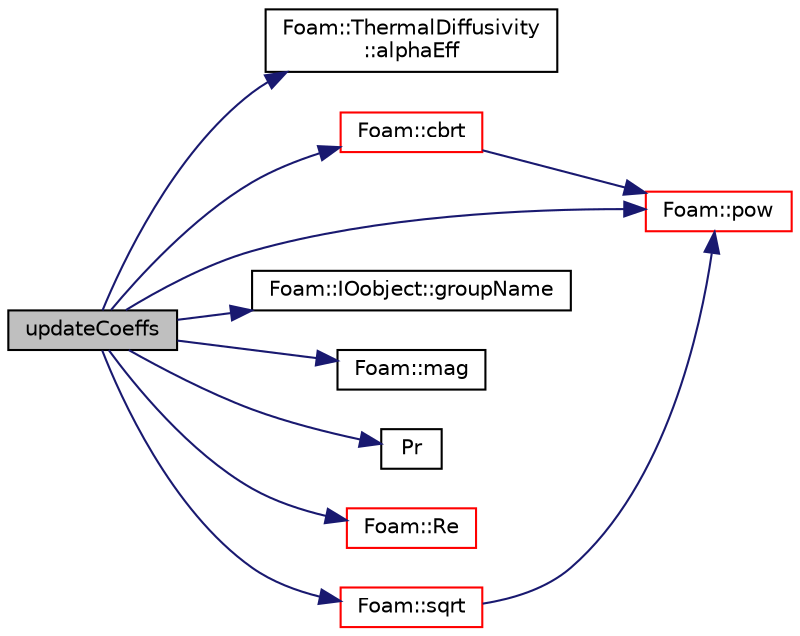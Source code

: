 digraph "updateCoeffs"
{
  bgcolor="transparent";
  edge [fontname="Helvetica",fontsize="10",labelfontname="Helvetica",labelfontsize="10"];
  node [fontname="Helvetica",fontsize="10",shape=record];
  rankdir="LR";
  Node1 [label="updateCoeffs",height=0.2,width=0.4,color="black", fillcolor="grey75", style="filled", fontcolor="black"];
  Node1 -> Node2 [color="midnightblue",fontsize="10",style="solid",fontname="Helvetica"];
  Node2 [label="Foam::ThermalDiffusivity\l::alphaEff",height=0.2,width=0.4,color="black",URL="$a02659.html#a171cb0f850a20a839538e377e61c2445",tooltip="Return the effective turbulent thermal diffusivity for enthalpy. "];
  Node1 -> Node3 [color="midnightblue",fontsize="10",style="solid",fontname="Helvetica"];
  Node3 [label="Foam::cbrt",height=0.2,width=0.4,color="red",URL="$a10974.html#aca0b7feea326c0e1e9e04078a319d019"];
  Node3 -> Node4 [color="midnightblue",fontsize="10",style="solid",fontname="Helvetica"];
  Node4 [label="Foam::pow",height=0.2,width=0.4,color="red",URL="$a10974.html#a7500c8e9d27a442adc75e287de074c7c"];
  Node1 -> Node5 [color="midnightblue",fontsize="10",style="solid",fontname="Helvetica"];
  Node5 [label="Foam::IOobject::groupName",height=0.2,width=0.4,color="black",URL="$a01197.html#ad5705e6da2a025ad75b4cf5d748d7d30"];
  Node1 -> Node6 [color="midnightblue",fontsize="10",style="solid",fontname="Helvetica"];
  Node6 [label="Foam::mag",height=0.2,width=0.4,color="black",URL="$a10974.html#a929da2a3fdcf3dacbbe0487d3a330dae"];
  Node1 -> Node4 [color="midnightblue",fontsize="10",style="solid",fontname="Helvetica"];
  Node1 -> Node7 [color="midnightblue",fontsize="10",style="solid",fontname="Helvetica"];
  Node7 [label="Pr",height=0.2,width=0.4,color="black",URL="$a04615.html#aeb70e6440d8d38bb6bd40b634169896a"];
  Node1 -> Node8 [color="midnightblue",fontsize="10",style="solid",fontname="Helvetica"];
  Node8 [label="Foam::Re",height=0.2,width=0.4,color="red",URL="$a10974.html#affa366970bcbe0f7ccf7c85557a3e12b"];
  Node1 -> Node9 [color="midnightblue",fontsize="10",style="solid",fontname="Helvetica"];
  Node9 [label="Foam::sqrt",height=0.2,width=0.4,color="red",URL="$a10974.html#a8616bd62eebf2342a80222fecb1bda71"];
  Node9 -> Node4 [color="midnightblue",fontsize="10",style="solid",fontname="Helvetica"];
}
